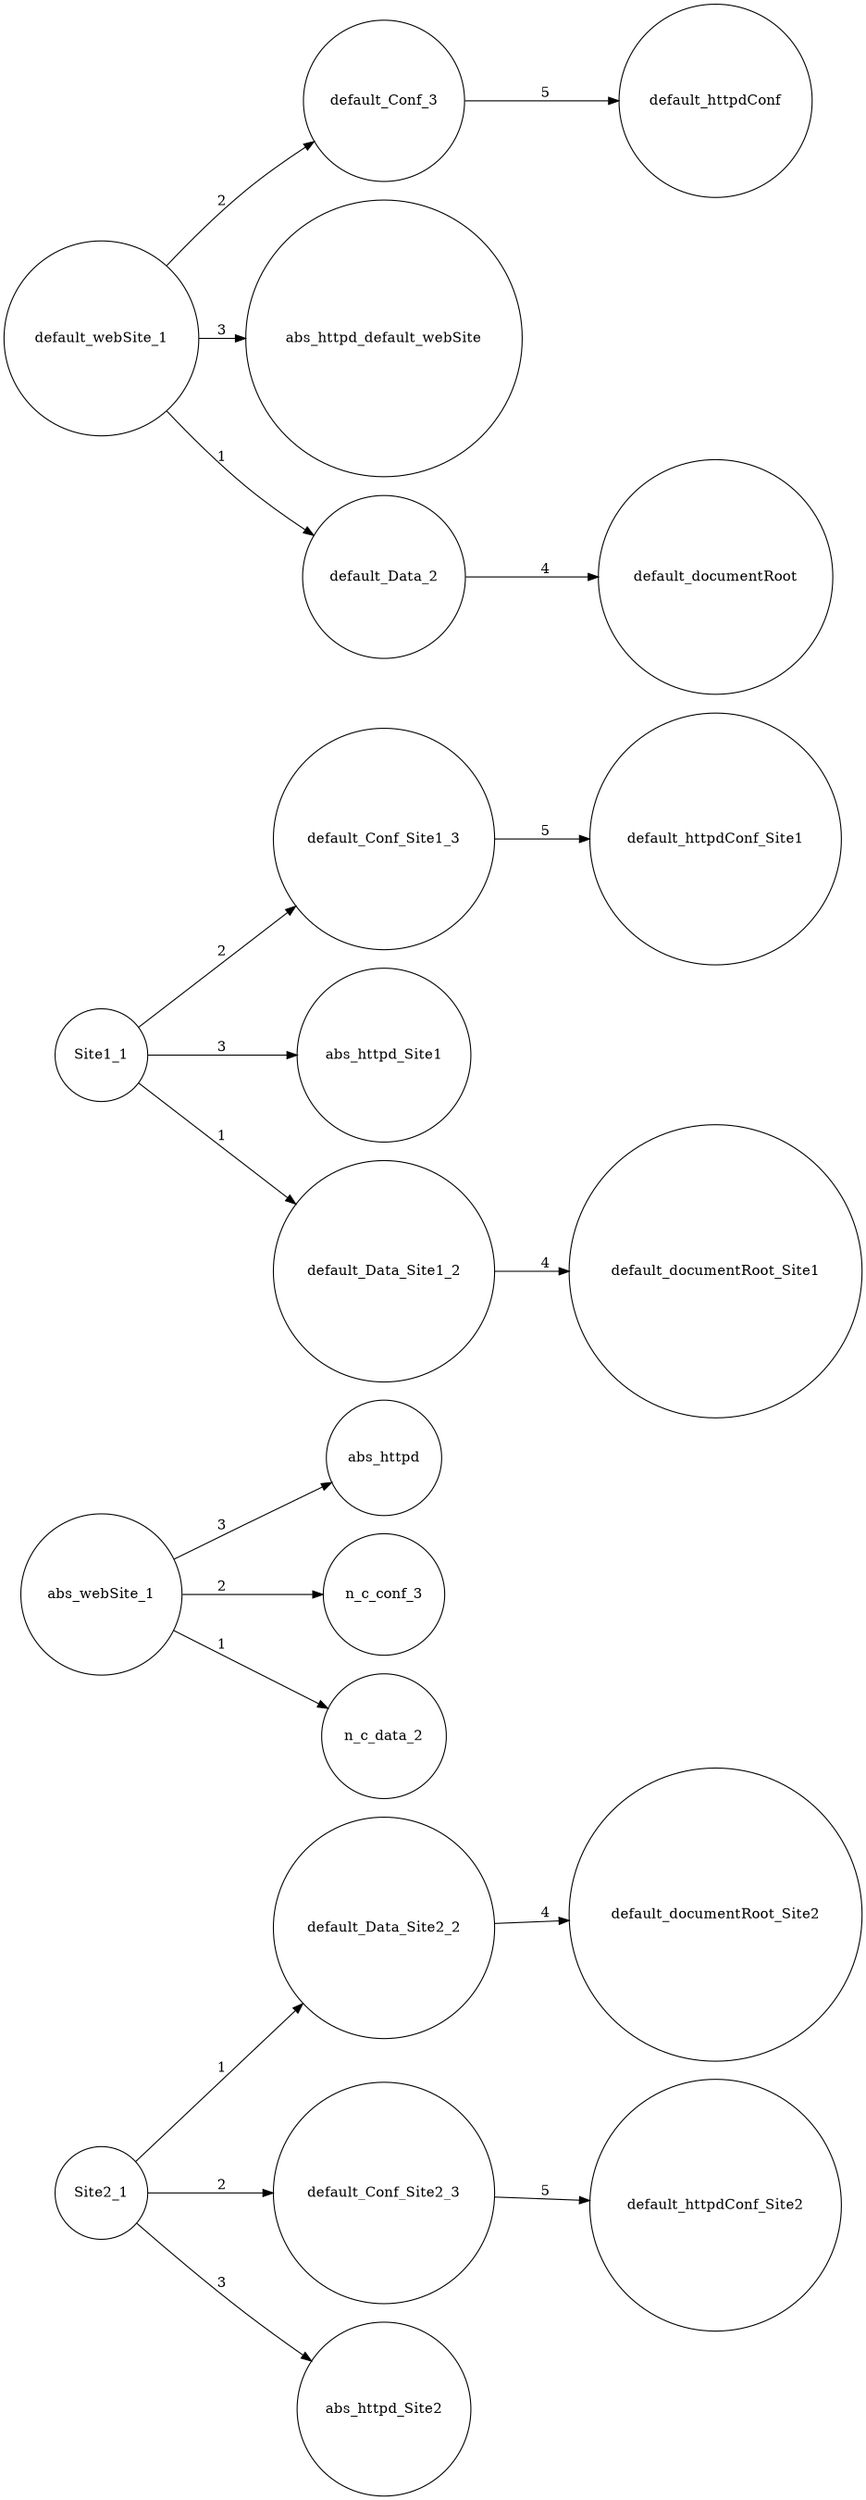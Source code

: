 digraph finite_state_machine {
        rankdir=LR;
        size="18,18"
        node [shape = circle];default_Data_Site2_2 -> default_documentRoot_Site2 [ label = "4" ];
Site2_1 -> default_Conf_Site2_3 [ label = "2" ];
Site2_1 -> abs_httpd_Site2 [ label = "3" ];
Site2_1 -> default_Data_Site2_2 [ label = "1" ];
abs_webSite_1 -> abs_httpd [ label = "3" ];
abs_webSite_1 -> n_c_conf_3 [ label = "2" ];
abs_webSite_1 -> n_c_data_2 [ label = "1" ];
Site1_1 -> default_Conf_Site1_3 [ label = "2" ];
Site1_1 -> abs_httpd_Site1 [ label = "3" ];
Site1_1 -> default_Data_Site1_2 [ label = "1" ];
default_Conf_3 -> default_httpdConf [ label = "5" ];
default_Data_Site1_2 -> default_documentRoot_Site1 [ label = "4" ];
default_webSite_1 -> default_Conf_3 [ label = "2" ];
default_webSite_1 -> abs_httpd_default_webSite [ label = "3" ];
default_webSite_1 -> default_Data_2 [ label = "1" ];
default_Conf_Site1_3 -> default_httpdConf_Site1 [ label = "5" ];
default_Conf_Site2_3 -> default_httpdConf_Site2 [ label = "5" ];
default_Data_2 -> default_documentRoot [ label = "4" ];
}
